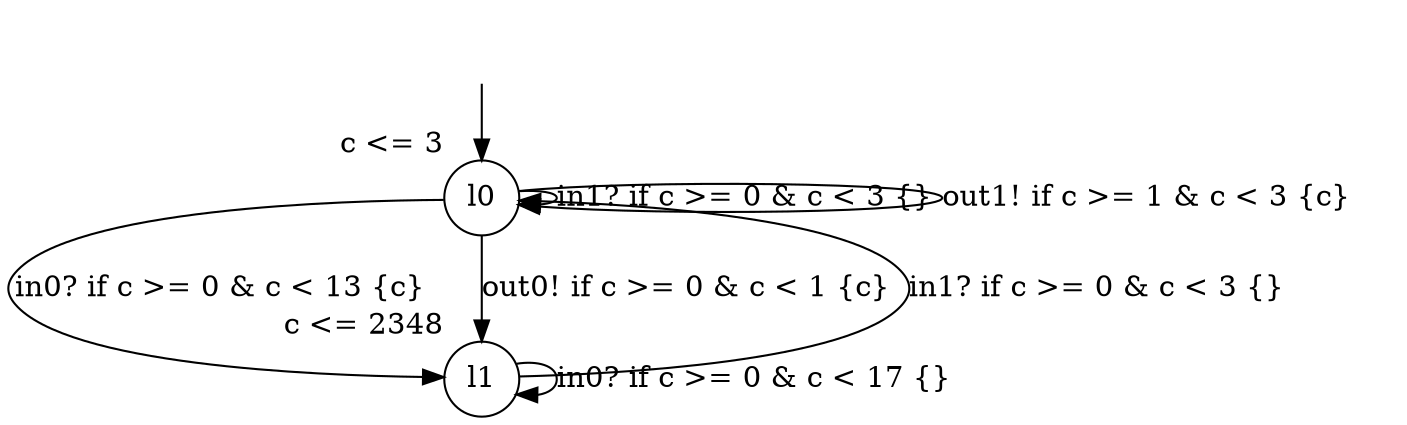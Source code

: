 digraph g {
__start0 [label="" shape="none"];
l0 [shape="circle" margin=0 label="l0", xlabel="c <= 3"];
l1 [shape="circle" margin=0 label="l1", xlabel="c <= 2348"];
l0 -> l1 [label="in0? if c >= 0 & c < 13 {c} "];
l0 -> l0 [label="in1? if c >= 0 & c < 3 {} "];
l0 -> l1 [label="out0! if c >= 0 & c < 1 {c} "];
l0 -> l0 [label="out1! if c >= 1 & c < 3 {c} "];
l1 -> l1 [label="in0? if c >= 0 & c < 17 {} "];
l1 -> l0 [label="in1? if c >= 0 & c < 3 {} "];
__start0 -> l0;
}
